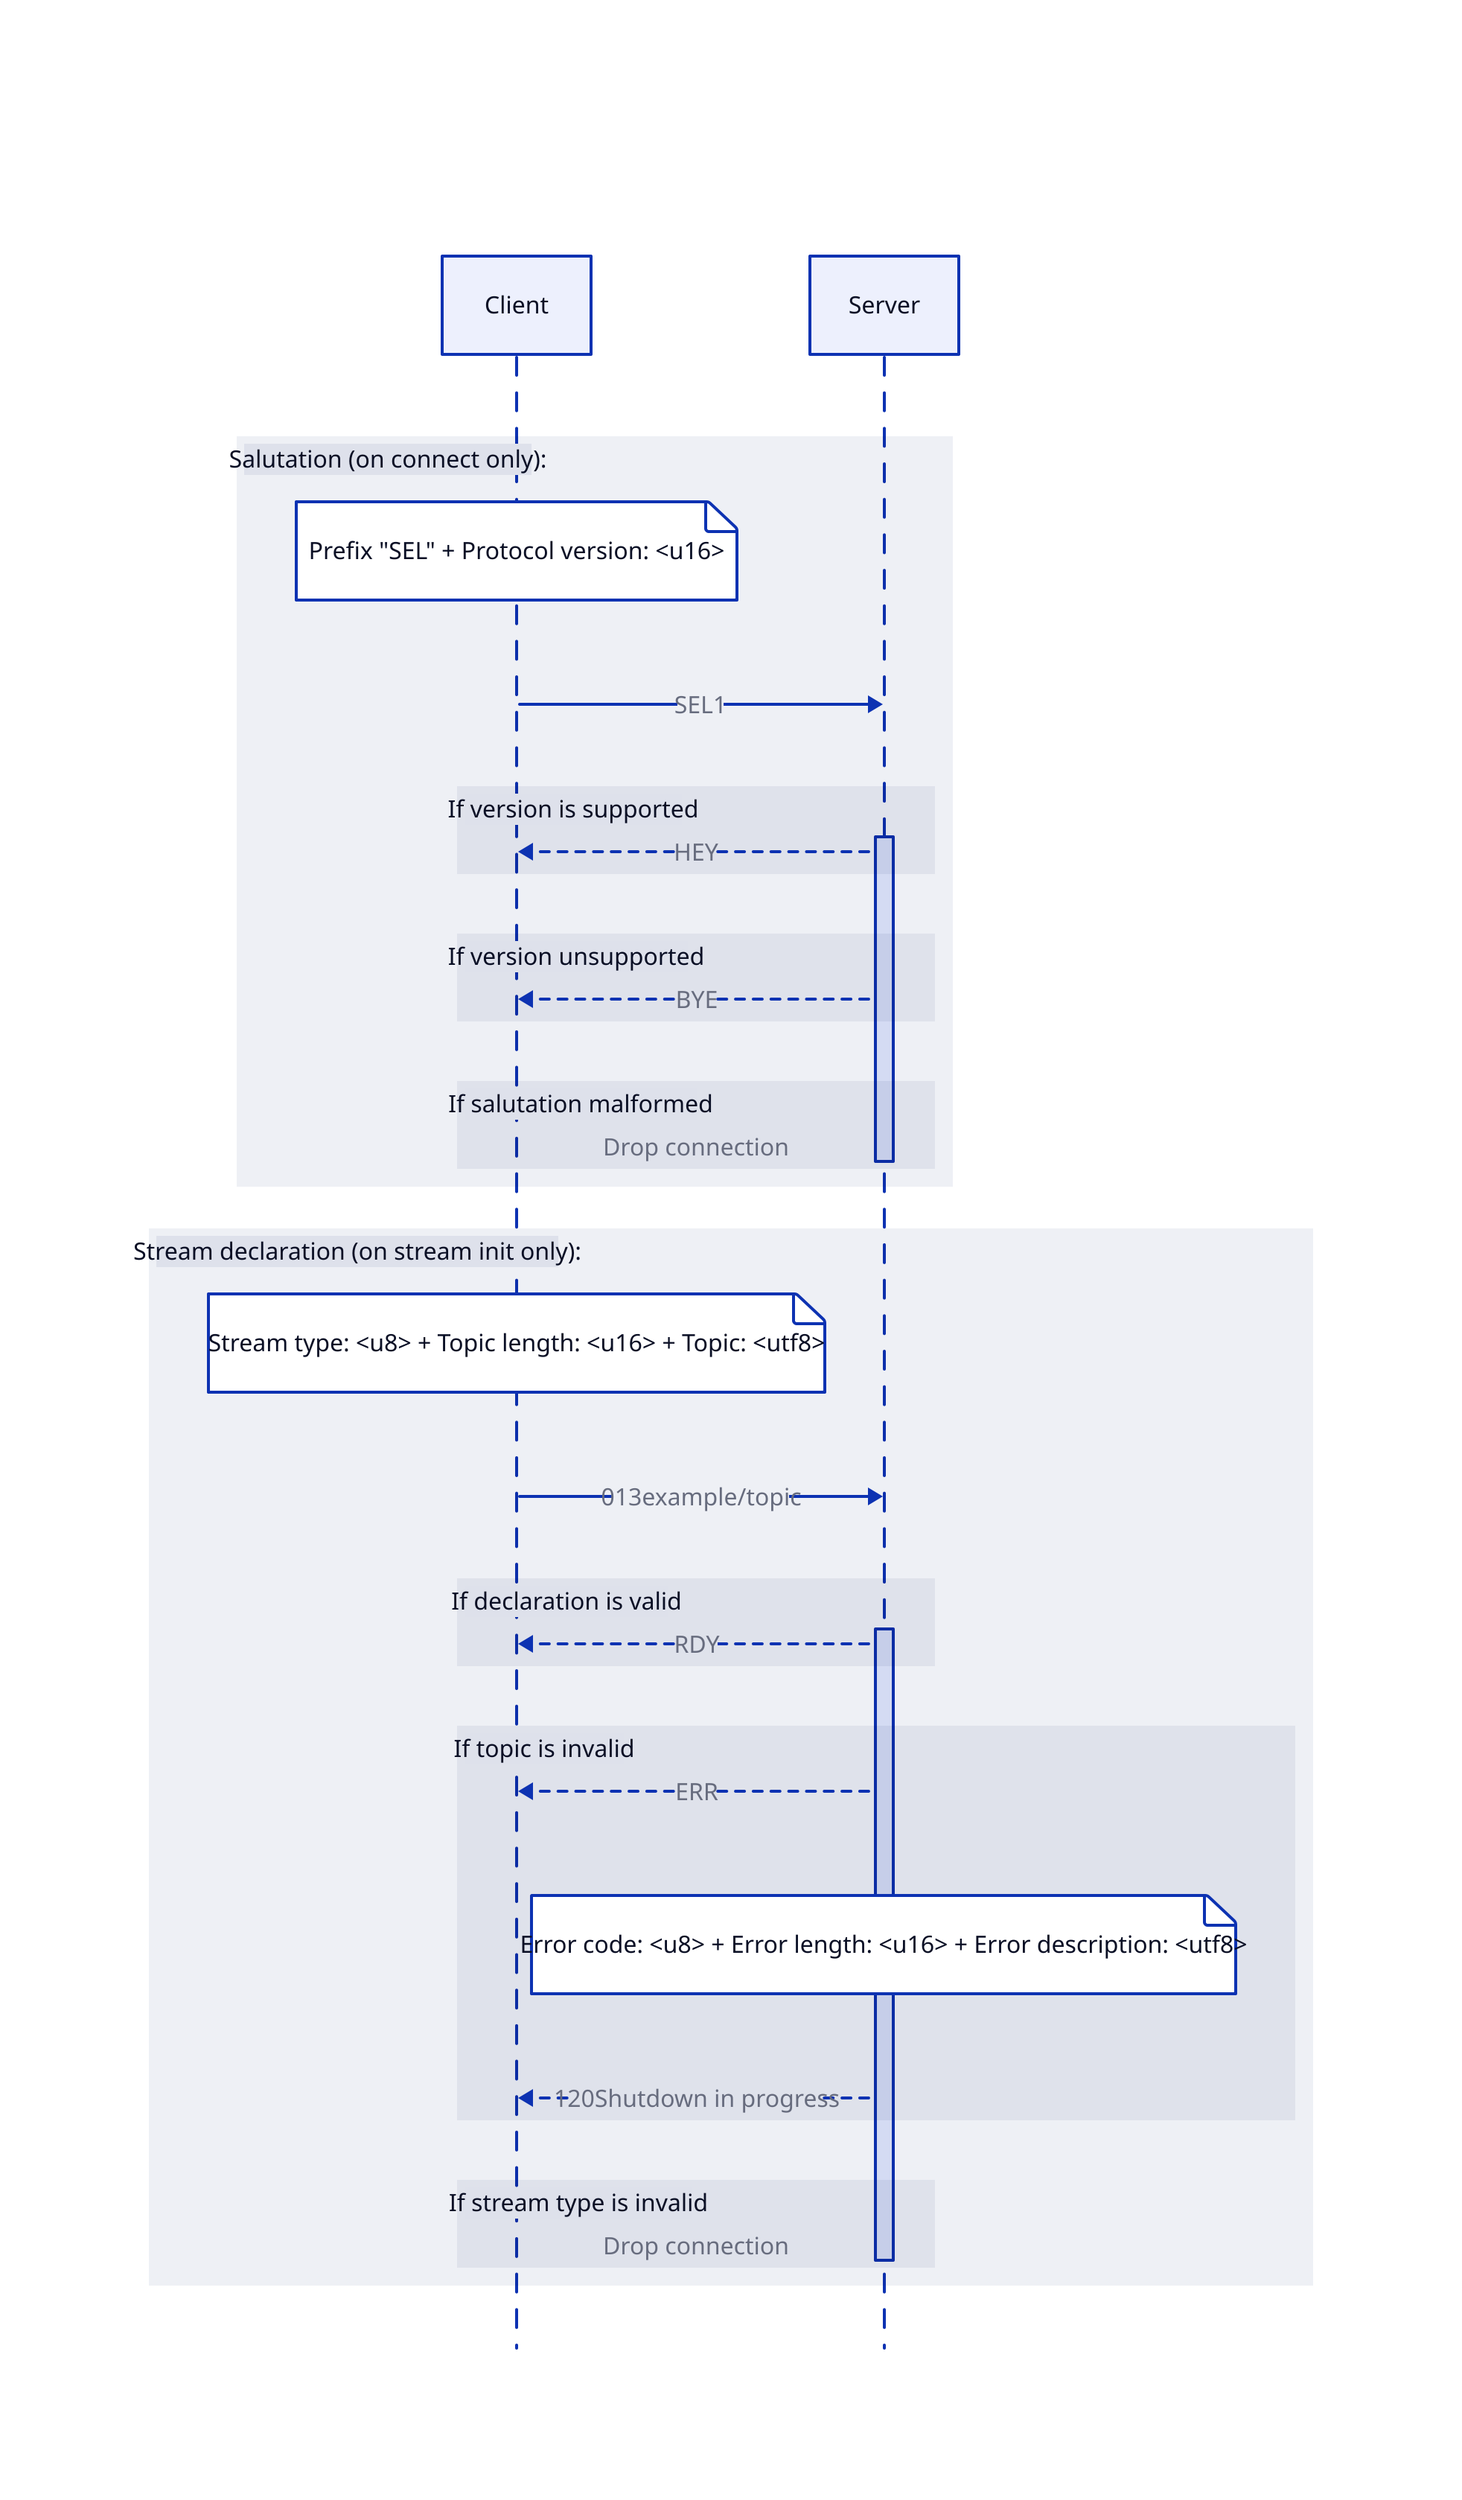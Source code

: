 title: |md
  # Handshake v1
| {near: top-center}

classes: {
  reply: {
    style.stroke-dash: 3
  }

  invisible: {
    style.stroke: transparent
  }
}

shape: sequence_diagram

c: Client
s: Server

Salutation (on connect only)\:: {
  c."Prefix \"SEL\" + Protocol version: <u16>"
  c -> s: SEL1
  If version is supported: {
    c <- s.1: HEY {
      class: reply
    }
  }
  If version unsupported: {
    c <- s.1: BYE {
      class: reply
    }
  }
  If salutation malformed: {
    c <- s.1: Drop connection {
      class: invisible
    }
  }
}

Stream declaration (on stream init only)\:: {
  c."Stream type: <u8> + Topic length: <u16> + Topic: <utf8>"
  c -> s: 013example/topic
  If declaration is valid: {
    c <- s.2: RDY {
      class: reply
    }
  }
  If topic is invalid: {
    c <- s.2: ERR {
      class: reply
    }
    s."Error code: <u8> + Error length: <u16> + Error description: <utf8>"
    c <- s.2: 120Shutdown in progress {
      class: reply
    }
  }
  If stream type is invalid: {
    c <- s.2: Drop connection {
      class: invisible
    }
  }
}
